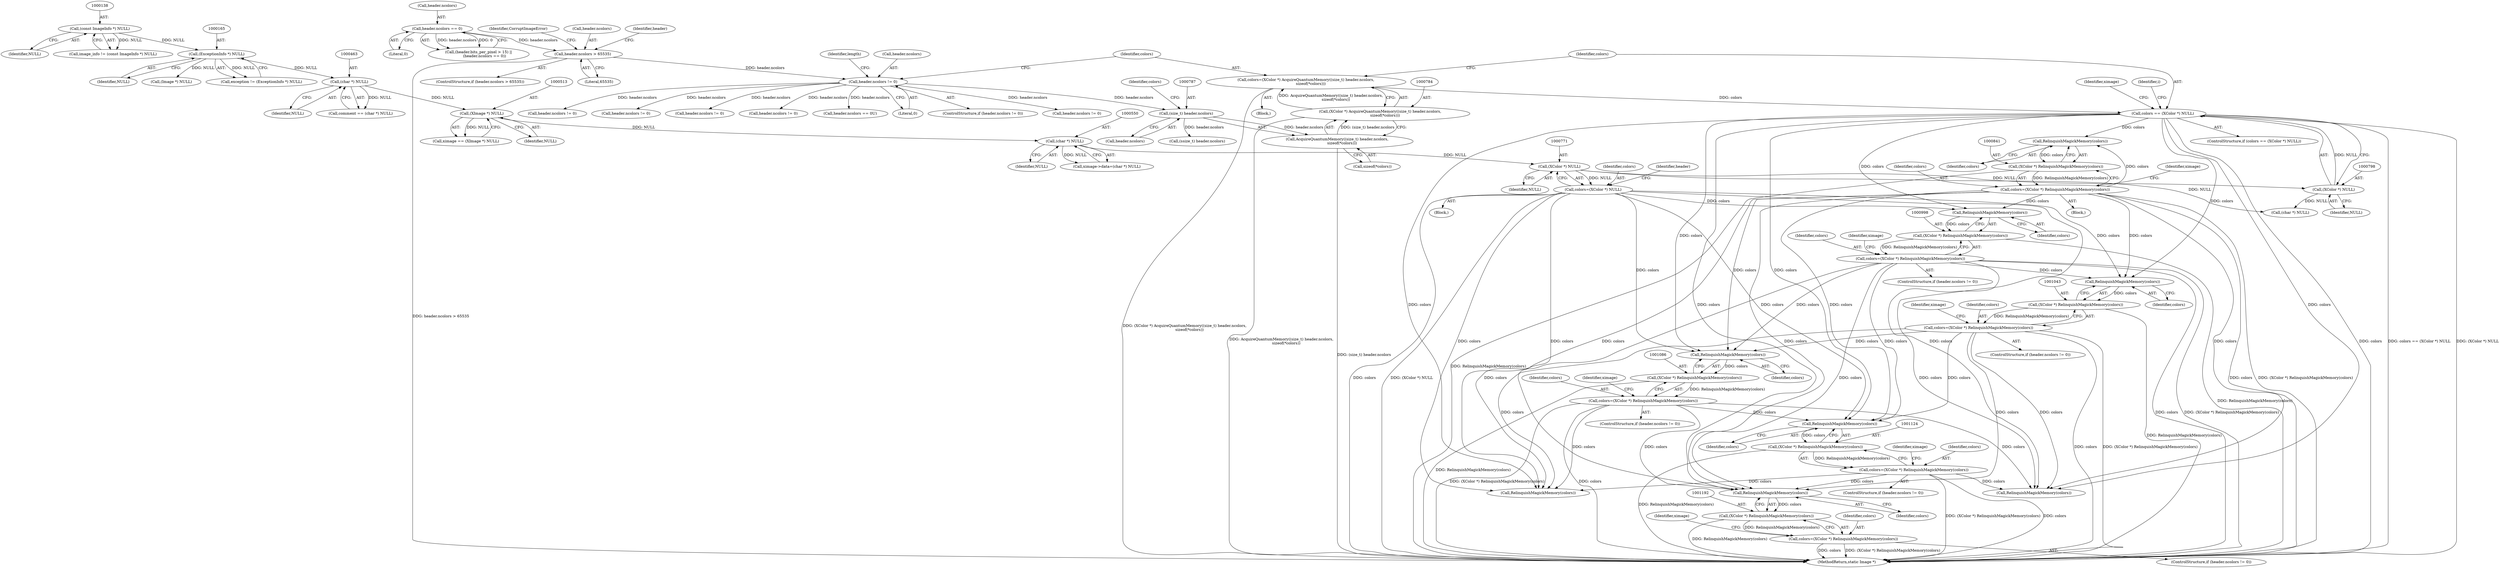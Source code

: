 digraph "0_ImageMagick_c78993d138bf480ab4652b5a48379d4ff75ba5f7@pointer" {
"1001193" [label="(Call,RelinquishMagickMemory(colors))"];
"1000795" [label="(Call,colors == (XColor *) NULL)"];
"1000781" [label="(Call,colors=(XColor *) AcquireQuantumMemory((size_t) header.ncolors,\n        sizeof(*colors)))"];
"1000783" [label="(Call,(XColor *) AcquireQuantumMemory((size_t) header.ncolors,\n        sizeof(*colors)))"];
"1000785" [label="(Call,AcquireQuantumMemory((size_t) header.ncolors,\n        sizeof(*colors)))"];
"1000786" [label="(Call,(size_t) header.ncolors)"];
"1000774" [label="(Call,header.ncolors != 0)"];
"1000414" [label="(Call,header.ncolors > 65535)"];
"1000285" [label="(Call,header.ncolors == 0)"];
"1000797" [label="(Call,(XColor *) NULL)"];
"1000770" [label="(Call,(XColor *) NULL)"];
"1000549" [label="(Call,(char *) NULL)"];
"1000512" [label="(Call,(XImage *) NULL)"];
"1000462" [label="(Call,(char *) NULL)"];
"1000164" [label="(Call,(ExceptionInfo *) NULL)"];
"1000137" [label="(Call,(const ImageInfo *) NULL)"];
"1000768" [label="(Call,colors=(XColor *) NULL)"];
"1001121" [label="(Call,colors=(XColor *) RelinquishMagickMemory(colors))"];
"1001123" [label="(Call,(XColor *) RelinquishMagickMemory(colors))"];
"1001125" [label="(Call,RelinquishMagickMemory(colors))"];
"1001083" [label="(Call,colors=(XColor *) RelinquishMagickMemory(colors))"];
"1001085" [label="(Call,(XColor *) RelinquishMagickMemory(colors))"];
"1001087" [label="(Call,RelinquishMagickMemory(colors))"];
"1000838" [label="(Call,colors=(XColor *) RelinquishMagickMemory(colors))"];
"1000840" [label="(Call,(XColor *) RelinquishMagickMemory(colors))"];
"1000842" [label="(Call,RelinquishMagickMemory(colors))"];
"1001040" [label="(Call,colors=(XColor *) RelinquishMagickMemory(colors))"];
"1001042" [label="(Call,(XColor *) RelinquishMagickMemory(colors))"];
"1001044" [label="(Call,RelinquishMagickMemory(colors))"];
"1000995" [label="(Call,colors=(XColor *) RelinquishMagickMemory(colors))"];
"1000997" [label="(Call,(XColor *) RelinquishMagickMemory(colors))"];
"1000999" [label="(Call,RelinquishMagickMemory(colors))"];
"1001191" [label="(Call,(XColor *) RelinquishMagickMemory(colors))"];
"1001189" [label="(Call,colors=(XColor *) RelinquishMagickMemory(colors))"];
"1001189" [label="(Call,colors=(XColor *) RelinquishMagickMemory(colors))"];
"1001073" [label="(Call,(char *) NULL)"];
"1000969" [label="(Identifier,length)"];
"1000839" [label="(Identifier,colors)"];
"1001194" [label="(Identifier,colors)"];
"1001129" [label="(Identifier,ximage)"];
"1001893" [label="(Call,RelinquishMagickMemory(colors))"];
"1000775" [label="(Call,header.ncolors)"];
"1000843" [label="(Identifier,colors)"];
"1001115" [label="(ControlStructure,if (header.ncolors != 0))"];
"1001122" [label="(Identifier,colors)"];
"1000545" [label="(Call,ximage->data=(char *) NULL)"];
"1000990" [label="(Call,header.ncolors != 0)"];
"1000840" [label="(Call,(XColor *) RelinquishMagickMemory(colors))"];
"1000135" [label="(Call,image_info != (const ImageInfo *) NULL)"];
"1000464" [label="(Identifier,NULL)"];
"1000769" [label="(Identifier,colors)"];
"1000420" [label="(Identifier,CorruptImageError)"];
"1001697" [label="(Call,RelinquishMagickMemory(colors))"];
"1000774" [label="(Call,header.ncolors != 0)"];
"1001184" [label="(Call,header.ncolors != 0)"];
"1000460" [label="(Call,comment == (char *) NULL)"];
"1000195" [label="(Call,(Image *) NULL)"];
"1000137" [label="(Call,(const ImageInfo *) NULL)"];
"1000797" [label="(Call,(XColor *) NULL)"];
"1000285" [label="(Call,header.ncolors == 0)"];
"1001047" [label="(Identifier,ximage)"];
"1000164" [label="(Call,(ExceptionInfo *) NULL)"];
"1001088" [label="(Identifier,colors)"];
"1001002" [label="(Identifier,ximage)"];
"1000989" [label="(ControlStructure,if (header.ncolors != 0))"];
"1000996" [label="(Identifier,colors)"];
"1001123" [label="(Call,(XColor *) RelinquishMagickMemory(colors))"];
"1000770" [label="(Call,(XColor *) NULL)"];
"1000551" [label="(Identifier,NULL)"];
"1000776" [label="(Identifier,header)"];
"1001083" [label="(Call,colors=(XColor *) RelinquishMagickMemory(colors))"];
"1001928" [label="(MethodReturn,static Image *)"];
"1000418" [label="(Literal,65535)"];
"1000162" [label="(Call,exception != (ExceptionInfo *) NULL)"];
"1001040" [label="(Call,colors=(XColor *) RelinquishMagickMemory(colors))"];
"1001197" [label="(Identifier,ximage)"];
"1000794" [label="(ControlStructure,if (colors == (XColor *) NULL))"];
"1000414" [label="(Call,header.ncolors > 65535)"];
"1001034" [label="(ControlStructure,if (header.ncolors != 0))"];
"1000783" [label="(Call,(XColor *) AcquireQuantumMemory((size_t) header.ncolors,\n        sizeof(*colors)))"];
"1000842" [label="(Call,RelinquishMagickMemory(colors))"];
"1001125" [label="(Call,RelinquishMagickMemory(colors))"];
"1001087" [label="(Call,RelinquishMagickMemory(colors))"];
"1001078" [label="(Call,header.ncolors != 0)"];
"1000782" [label="(Identifier,colors)"];
"1000779" [label="(Block,)"];
"1001035" [label="(Call,header.ncolors != 0)"];
"1000116" [label="(Block,)"];
"1001214" [label="(Call,header.ncolors == 0U)"];
"1000802" [label="(Identifier,ximage)"];
"1001041" [label="(Identifier,colors)"];
"1000768" [label="(Call,colors=(XColor *) NULL)"];
"1001126" [label="(Identifier,colors)"];
"1001042" [label="(Call,(XColor *) RelinquishMagickMemory(colors))"];
"1000997" [label="(Call,(XColor *) RelinquishMagickMemory(colors))"];
"1001190" [label="(Identifier,colors)"];
"1000166" [label="(Identifier,NULL)"];
"1000462" [label="(Call,(char *) NULL)"];
"1001045" [label="(Identifier,colors)"];
"1001183" [label="(ControlStructure,if (header.ncolors != 0))"];
"1001193" [label="(Call,RelinquishMagickMemory(colors))"];
"1000788" [label="(Call,header.ncolors)"];
"1000838" [label="(Call,colors=(XColor *) RelinquishMagickMemory(colors))"];
"1000415" [label="(Call,header.ncolors)"];
"1000793" [label="(Identifier,colors)"];
"1000139" [label="(Identifier,NULL)"];
"1000795" [label="(Call,colors == (XColor *) NULL)"];
"1000812" [label="(Identifier,i)"];
"1001084" [label="(Identifier,colors)"];
"1000845" [label="(Identifier,ximage)"];
"1000279" [label="(Call,(header.bits_per_pixel > 15) ||\n          (header.ncolors == 0))"];
"1001090" [label="(Identifier,ximage)"];
"1000778" [label="(Literal,0)"];
"1000816" [label="(Call,(ssize_t) header.ncolors)"];
"1000413" [label="(ControlStructure,if (header.ncolors > 65535))"];
"1000514" [label="(Identifier,NULL)"];
"1000796" [label="(Identifier,colors)"];
"1001000" [label="(Identifier,colors)"];
"1001044" [label="(Call,RelinquishMagickMemory(colors))"];
"1000999" [label="(Call,RelinquishMagickMemory(colors))"];
"1000549" [label="(Call,(char *) NULL)"];
"1000286" [label="(Call,header.ncolors)"];
"1000837" [label="(Block,)"];
"1001077" [label="(ControlStructure,if (header.ncolors != 0))"];
"1001085" [label="(Call,(XColor *) RelinquishMagickMemory(colors))"];
"1000772" [label="(Identifier,NULL)"];
"1000786" [label="(Call,(size_t) header.ncolors)"];
"1000512" [label="(Call,(XImage *) NULL)"];
"1000791" [label="(Call,sizeof(*colors))"];
"1000799" [label="(Identifier,NULL)"];
"1000427" [label="(Identifier,header)"];
"1001121" [label="(Call,colors=(XColor *) RelinquishMagickMemory(colors))"];
"1000785" [label="(Call,AcquireQuantumMemory((size_t) header.ncolors,\n        sizeof(*colors)))"];
"1000773" [label="(ControlStructure,if (header.ncolors != 0))"];
"1001191" [label="(Call,(XColor *) RelinquishMagickMemory(colors))"];
"1000995" [label="(Call,colors=(XColor *) RelinquishMagickMemory(colors))"];
"1000781" [label="(Call,colors=(XColor *) AcquireQuantumMemory((size_t) header.ncolors,\n        sizeof(*colors)))"];
"1000289" [label="(Literal,0)"];
"1000510" [label="(Call,ximage == (XImage *) NULL)"];
"1001116" [label="(Call,header.ncolors != 0)"];
"1001193" -> "1001191"  [label="AST: "];
"1001193" -> "1001194"  [label="CFG: "];
"1001194" -> "1001193"  [label="AST: "];
"1001191" -> "1001193"  [label="CFG: "];
"1001193" -> "1001191"  [label="DDG: colors"];
"1000795" -> "1001193"  [label="DDG: colors"];
"1000768" -> "1001193"  [label="DDG: colors"];
"1001121" -> "1001193"  [label="DDG: colors"];
"1001083" -> "1001193"  [label="DDG: colors"];
"1000838" -> "1001193"  [label="DDG: colors"];
"1001040" -> "1001193"  [label="DDG: colors"];
"1000995" -> "1001193"  [label="DDG: colors"];
"1000795" -> "1000794"  [label="AST: "];
"1000795" -> "1000797"  [label="CFG: "];
"1000796" -> "1000795"  [label="AST: "];
"1000797" -> "1000795"  [label="AST: "];
"1000802" -> "1000795"  [label="CFG: "];
"1000812" -> "1000795"  [label="CFG: "];
"1000795" -> "1001928"  [label="DDG: colors"];
"1000795" -> "1001928"  [label="DDG: colors == (XColor *) NULL"];
"1000795" -> "1001928"  [label="DDG: (XColor *) NULL"];
"1000781" -> "1000795"  [label="DDG: colors"];
"1000797" -> "1000795"  [label="DDG: NULL"];
"1000795" -> "1000842"  [label="DDG: colors"];
"1000795" -> "1000999"  [label="DDG: colors"];
"1000795" -> "1001044"  [label="DDG: colors"];
"1000795" -> "1001087"  [label="DDG: colors"];
"1000795" -> "1001125"  [label="DDG: colors"];
"1000795" -> "1001697"  [label="DDG: colors"];
"1000795" -> "1001893"  [label="DDG: colors"];
"1000781" -> "1000779"  [label="AST: "];
"1000781" -> "1000783"  [label="CFG: "];
"1000782" -> "1000781"  [label="AST: "];
"1000783" -> "1000781"  [label="AST: "];
"1000796" -> "1000781"  [label="CFG: "];
"1000781" -> "1001928"  [label="DDG: (XColor *) AcquireQuantumMemory((size_t) header.ncolors,\n        sizeof(*colors))"];
"1000783" -> "1000781"  [label="DDG: AcquireQuantumMemory((size_t) header.ncolors,\n        sizeof(*colors))"];
"1000783" -> "1000785"  [label="CFG: "];
"1000784" -> "1000783"  [label="AST: "];
"1000785" -> "1000783"  [label="AST: "];
"1000783" -> "1001928"  [label="DDG: AcquireQuantumMemory((size_t) header.ncolors,\n        sizeof(*colors))"];
"1000785" -> "1000783"  [label="DDG: (size_t) header.ncolors"];
"1000785" -> "1000791"  [label="CFG: "];
"1000786" -> "1000785"  [label="AST: "];
"1000791" -> "1000785"  [label="AST: "];
"1000785" -> "1001928"  [label="DDG: (size_t) header.ncolors"];
"1000786" -> "1000785"  [label="DDG: header.ncolors"];
"1000786" -> "1000788"  [label="CFG: "];
"1000787" -> "1000786"  [label="AST: "];
"1000788" -> "1000786"  [label="AST: "];
"1000793" -> "1000786"  [label="CFG: "];
"1000774" -> "1000786"  [label="DDG: header.ncolors"];
"1000786" -> "1000816"  [label="DDG: header.ncolors"];
"1000774" -> "1000773"  [label="AST: "];
"1000774" -> "1000778"  [label="CFG: "];
"1000775" -> "1000774"  [label="AST: "];
"1000778" -> "1000774"  [label="AST: "];
"1000782" -> "1000774"  [label="CFG: "];
"1000969" -> "1000774"  [label="CFG: "];
"1000414" -> "1000774"  [label="DDG: header.ncolors"];
"1000774" -> "1000990"  [label="DDG: header.ncolors"];
"1000774" -> "1001035"  [label="DDG: header.ncolors"];
"1000774" -> "1001078"  [label="DDG: header.ncolors"];
"1000774" -> "1001116"  [label="DDG: header.ncolors"];
"1000774" -> "1001184"  [label="DDG: header.ncolors"];
"1000774" -> "1001214"  [label="DDG: header.ncolors"];
"1000414" -> "1000413"  [label="AST: "];
"1000414" -> "1000418"  [label="CFG: "];
"1000415" -> "1000414"  [label="AST: "];
"1000418" -> "1000414"  [label="AST: "];
"1000420" -> "1000414"  [label="CFG: "];
"1000427" -> "1000414"  [label="CFG: "];
"1000414" -> "1001928"  [label="DDG: header.ncolors > 65535"];
"1000285" -> "1000414"  [label="DDG: header.ncolors"];
"1000285" -> "1000279"  [label="AST: "];
"1000285" -> "1000289"  [label="CFG: "];
"1000286" -> "1000285"  [label="AST: "];
"1000289" -> "1000285"  [label="AST: "];
"1000279" -> "1000285"  [label="CFG: "];
"1000285" -> "1000279"  [label="DDG: header.ncolors"];
"1000285" -> "1000279"  [label="DDG: 0"];
"1000797" -> "1000799"  [label="CFG: "];
"1000798" -> "1000797"  [label="AST: "];
"1000799" -> "1000797"  [label="AST: "];
"1000770" -> "1000797"  [label="DDG: NULL"];
"1000797" -> "1001073"  [label="DDG: NULL"];
"1000770" -> "1000768"  [label="AST: "];
"1000770" -> "1000772"  [label="CFG: "];
"1000771" -> "1000770"  [label="AST: "];
"1000772" -> "1000770"  [label="AST: "];
"1000768" -> "1000770"  [label="CFG: "];
"1000770" -> "1000768"  [label="DDG: NULL"];
"1000549" -> "1000770"  [label="DDG: NULL"];
"1000770" -> "1001073"  [label="DDG: NULL"];
"1000549" -> "1000545"  [label="AST: "];
"1000549" -> "1000551"  [label="CFG: "];
"1000550" -> "1000549"  [label="AST: "];
"1000551" -> "1000549"  [label="AST: "];
"1000545" -> "1000549"  [label="CFG: "];
"1000549" -> "1000545"  [label="DDG: NULL"];
"1000512" -> "1000549"  [label="DDG: NULL"];
"1000512" -> "1000510"  [label="AST: "];
"1000512" -> "1000514"  [label="CFG: "];
"1000513" -> "1000512"  [label="AST: "];
"1000514" -> "1000512"  [label="AST: "];
"1000510" -> "1000512"  [label="CFG: "];
"1000512" -> "1000510"  [label="DDG: NULL"];
"1000462" -> "1000512"  [label="DDG: NULL"];
"1000462" -> "1000460"  [label="AST: "];
"1000462" -> "1000464"  [label="CFG: "];
"1000463" -> "1000462"  [label="AST: "];
"1000464" -> "1000462"  [label="AST: "];
"1000460" -> "1000462"  [label="CFG: "];
"1000462" -> "1000460"  [label="DDG: NULL"];
"1000164" -> "1000462"  [label="DDG: NULL"];
"1000164" -> "1000162"  [label="AST: "];
"1000164" -> "1000166"  [label="CFG: "];
"1000165" -> "1000164"  [label="AST: "];
"1000166" -> "1000164"  [label="AST: "];
"1000162" -> "1000164"  [label="CFG: "];
"1000164" -> "1000162"  [label="DDG: NULL"];
"1000137" -> "1000164"  [label="DDG: NULL"];
"1000164" -> "1000195"  [label="DDG: NULL"];
"1000137" -> "1000135"  [label="AST: "];
"1000137" -> "1000139"  [label="CFG: "];
"1000138" -> "1000137"  [label="AST: "];
"1000139" -> "1000137"  [label="AST: "];
"1000135" -> "1000137"  [label="CFG: "];
"1000137" -> "1000135"  [label="DDG: NULL"];
"1000768" -> "1000116"  [label="AST: "];
"1000769" -> "1000768"  [label="AST: "];
"1000776" -> "1000768"  [label="CFG: "];
"1000768" -> "1001928"  [label="DDG: colors"];
"1000768" -> "1001928"  [label="DDG: (XColor *) NULL"];
"1000768" -> "1000999"  [label="DDG: colors"];
"1000768" -> "1001044"  [label="DDG: colors"];
"1000768" -> "1001087"  [label="DDG: colors"];
"1000768" -> "1001125"  [label="DDG: colors"];
"1000768" -> "1001697"  [label="DDG: colors"];
"1000768" -> "1001893"  [label="DDG: colors"];
"1001121" -> "1001115"  [label="AST: "];
"1001121" -> "1001123"  [label="CFG: "];
"1001122" -> "1001121"  [label="AST: "];
"1001123" -> "1001121"  [label="AST: "];
"1001129" -> "1001121"  [label="CFG: "];
"1001121" -> "1001928"  [label="DDG: (XColor *) RelinquishMagickMemory(colors)"];
"1001121" -> "1001928"  [label="DDG: colors"];
"1001123" -> "1001121"  [label="DDG: RelinquishMagickMemory(colors)"];
"1001121" -> "1001697"  [label="DDG: colors"];
"1001121" -> "1001893"  [label="DDG: colors"];
"1001123" -> "1001125"  [label="CFG: "];
"1001124" -> "1001123"  [label="AST: "];
"1001125" -> "1001123"  [label="AST: "];
"1001123" -> "1001928"  [label="DDG: RelinquishMagickMemory(colors)"];
"1001125" -> "1001123"  [label="DDG: colors"];
"1001125" -> "1001126"  [label="CFG: "];
"1001126" -> "1001125"  [label="AST: "];
"1001083" -> "1001125"  [label="DDG: colors"];
"1000838" -> "1001125"  [label="DDG: colors"];
"1001040" -> "1001125"  [label="DDG: colors"];
"1000995" -> "1001125"  [label="DDG: colors"];
"1001083" -> "1001077"  [label="AST: "];
"1001083" -> "1001085"  [label="CFG: "];
"1001084" -> "1001083"  [label="AST: "];
"1001085" -> "1001083"  [label="AST: "];
"1001090" -> "1001083"  [label="CFG: "];
"1001083" -> "1001928"  [label="DDG: (XColor *) RelinquishMagickMemory(colors)"];
"1001083" -> "1001928"  [label="DDG: colors"];
"1001085" -> "1001083"  [label="DDG: RelinquishMagickMemory(colors)"];
"1001083" -> "1001697"  [label="DDG: colors"];
"1001083" -> "1001893"  [label="DDG: colors"];
"1001085" -> "1001087"  [label="CFG: "];
"1001086" -> "1001085"  [label="AST: "];
"1001087" -> "1001085"  [label="AST: "];
"1001085" -> "1001928"  [label="DDG: RelinquishMagickMemory(colors)"];
"1001087" -> "1001085"  [label="DDG: colors"];
"1001087" -> "1001088"  [label="CFG: "];
"1001088" -> "1001087"  [label="AST: "];
"1000838" -> "1001087"  [label="DDG: colors"];
"1001040" -> "1001087"  [label="DDG: colors"];
"1000995" -> "1001087"  [label="DDG: colors"];
"1000838" -> "1000837"  [label="AST: "];
"1000838" -> "1000840"  [label="CFG: "];
"1000839" -> "1000838"  [label="AST: "];
"1000840" -> "1000838"  [label="AST: "];
"1000845" -> "1000838"  [label="CFG: "];
"1000838" -> "1001928"  [label="DDG: colors"];
"1000838" -> "1001928"  [label="DDG: (XColor *) RelinquishMagickMemory(colors)"];
"1000840" -> "1000838"  [label="DDG: RelinquishMagickMemory(colors)"];
"1000838" -> "1000842"  [label="DDG: colors"];
"1000838" -> "1000999"  [label="DDG: colors"];
"1000838" -> "1001044"  [label="DDG: colors"];
"1000838" -> "1001697"  [label="DDG: colors"];
"1000838" -> "1001893"  [label="DDG: colors"];
"1000840" -> "1000842"  [label="CFG: "];
"1000841" -> "1000840"  [label="AST: "];
"1000842" -> "1000840"  [label="AST: "];
"1000840" -> "1001928"  [label="DDG: RelinquishMagickMemory(colors)"];
"1000842" -> "1000840"  [label="DDG: colors"];
"1000842" -> "1000843"  [label="CFG: "];
"1000843" -> "1000842"  [label="AST: "];
"1001040" -> "1001034"  [label="AST: "];
"1001040" -> "1001042"  [label="CFG: "];
"1001041" -> "1001040"  [label="AST: "];
"1001042" -> "1001040"  [label="AST: "];
"1001047" -> "1001040"  [label="CFG: "];
"1001040" -> "1001928"  [label="DDG: colors"];
"1001040" -> "1001928"  [label="DDG: (XColor *) RelinquishMagickMemory(colors)"];
"1001042" -> "1001040"  [label="DDG: RelinquishMagickMemory(colors)"];
"1001040" -> "1001697"  [label="DDG: colors"];
"1001040" -> "1001893"  [label="DDG: colors"];
"1001042" -> "1001044"  [label="CFG: "];
"1001043" -> "1001042"  [label="AST: "];
"1001044" -> "1001042"  [label="AST: "];
"1001042" -> "1001928"  [label="DDG: RelinquishMagickMemory(colors)"];
"1001044" -> "1001042"  [label="DDG: colors"];
"1001044" -> "1001045"  [label="CFG: "];
"1001045" -> "1001044"  [label="AST: "];
"1000995" -> "1001044"  [label="DDG: colors"];
"1000995" -> "1000989"  [label="AST: "];
"1000995" -> "1000997"  [label="CFG: "];
"1000996" -> "1000995"  [label="AST: "];
"1000997" -> "1000995"  [label="AST: "];
"1001002" -> "1000995"  [label="CFG: "];
"1000995" -> "1001928"  [label="DDG: colors"];
"1000995" -> "1001928"  [label="DDG: (XColor *) RelinquishMagickMemory(colors)"];
"1000997" -> "1000995"  [label="DDG: RelinquishMagickMemory(colors)"];
"1000995" -> "1001697"  [label="DDG: colors"];
"1000995" -> "1001893"  [label="DDG: colors"];
"1000997" -> "1000999"  [label="CFG: "];
"1000998" -> "1000997"  [label="AST: "];
"1000999" -> "1000997"  [label="AST: "];
"1000997" -> "1001928"  [label="DDG: RelinquishMagickMemory(colors)"];
"1000999" -> "1000997"  [label="DDG: colors"];
"1000999" -> "1001000"  [label="CFG: "];
"1001000" -> "1000999"  [label="AST: "];
"1001191" -> "1001189"  [label="AST: "];
"1001192" -> "1001191"  [label="AST: "];
"1001189" -> "1001191"  [label="CFG: "];
"1001191" -> "1001928"  [label="DDG: RelinquishMagickMemory(colors)"];
"1001191" -> "1001189"  [label="DDG: RelinquishMagickMemory(colors)"];
"1001189" -> "1001183"  [label="AST: "];
"1001190" -> "1001189"  [label="AST: "];
"1001197" -> "1001189"  [label="CFG: "];
"1001189" -> "1001928"  [label="DDG: colors"];
"1001189" -> "1001928"  [label="DDG: (XColor *) RelinquishMagickMemory(colors)"];
}
